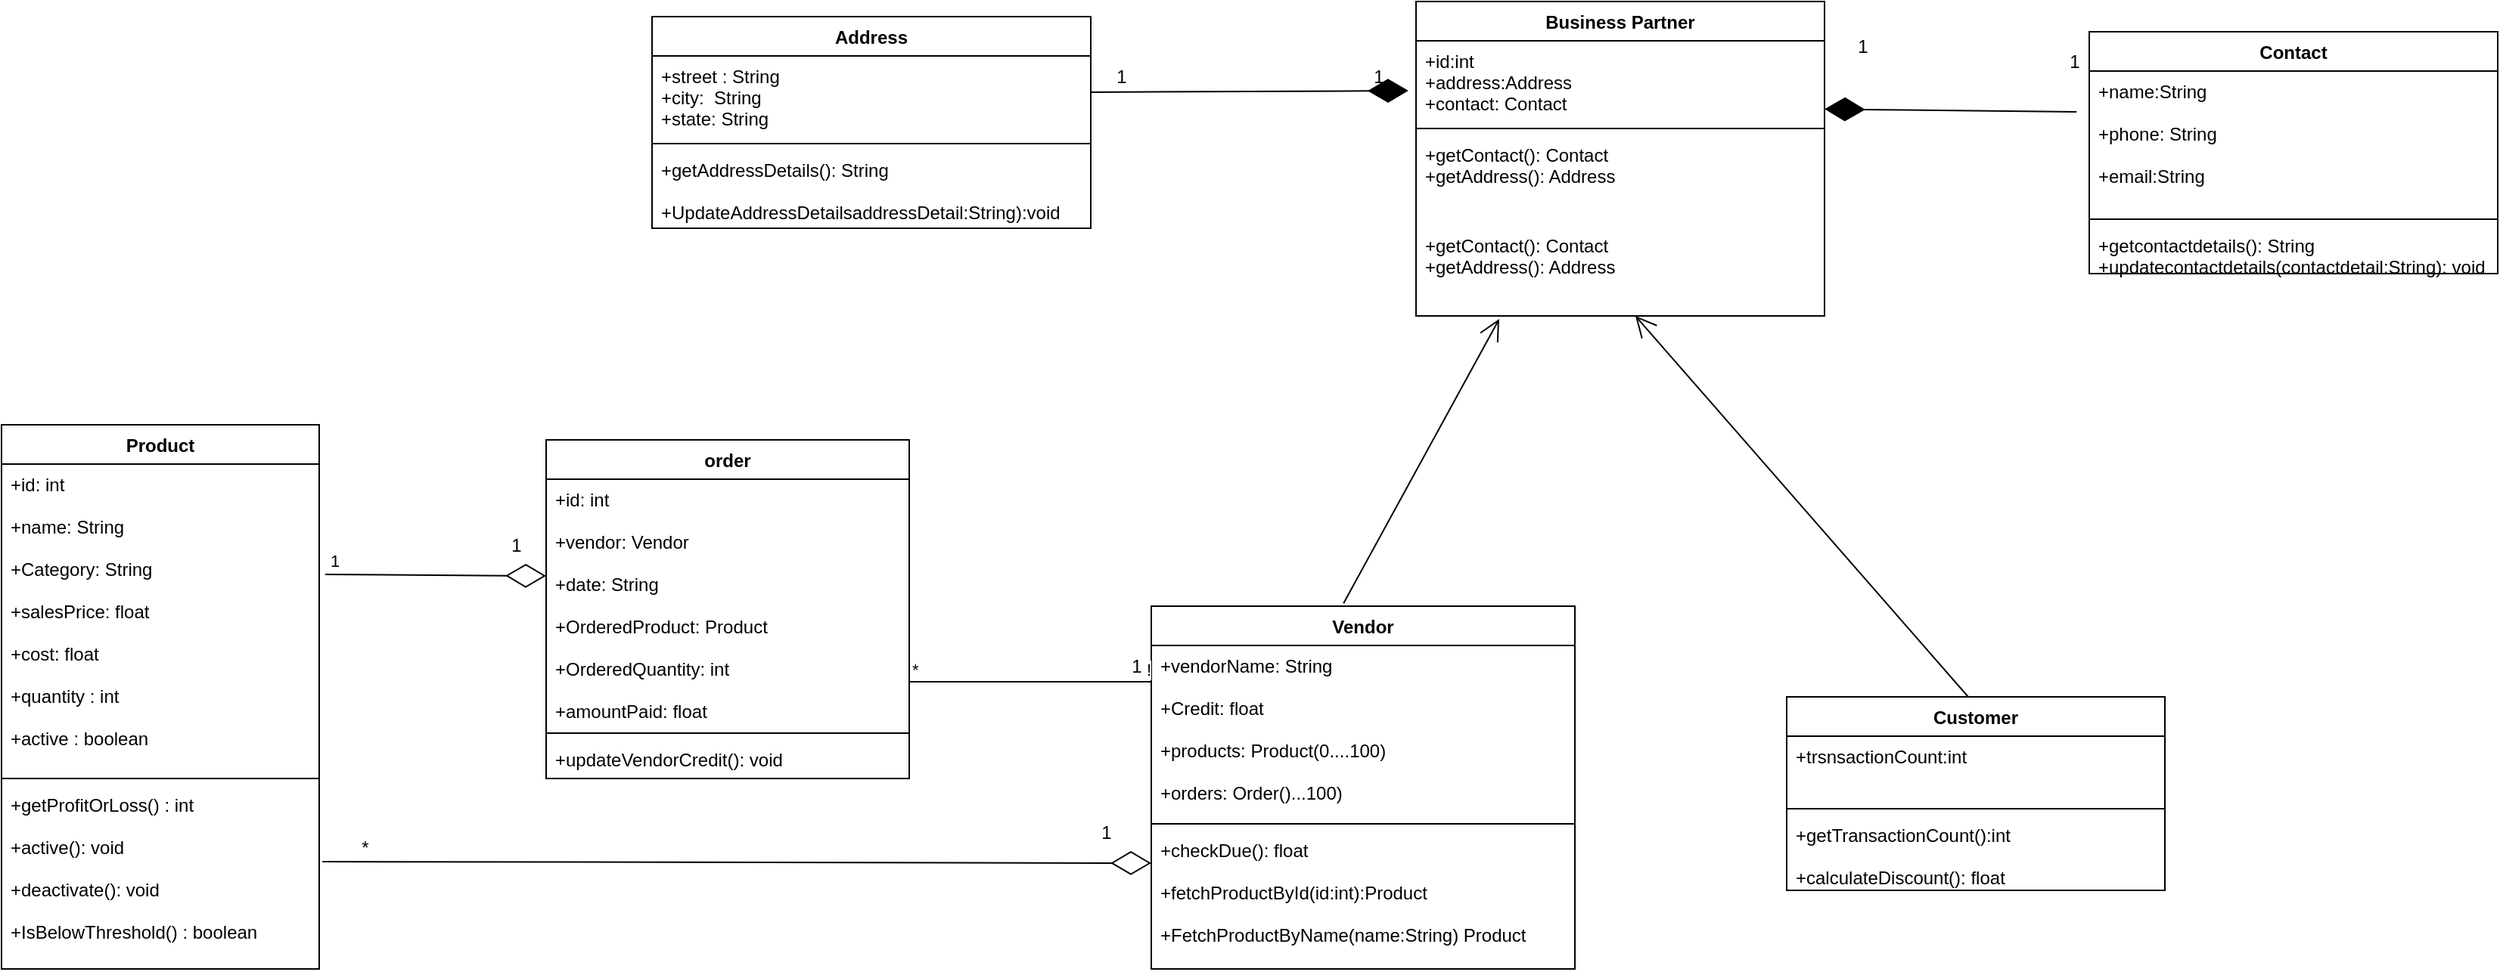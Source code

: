 <mxfile version="15.3.1" type="device"><diagram id="C1CimkmEByWsj08OBKb0" name="Page-1"><mxGraphModel dx="1082" dy="393" grid="1" gridSize="10" guides="1" tooltips="1" connect="1" arrows="1" fold="1" page="1" pageScale="1" pageWidth="850" pageHeight="1100" math="0" shadow="0"><root><mxCell id="0"/><mxCell id="1" parent="0"/><mxCell id="YjAr634pVL162QMHV2Wc-3" value="Address" style="swimlane;fontStyle=1;align=center;verticalAlign=top;childLayout=stackLayout;horizontal=1;startSize=26;horizontalStack=0;resizeParent=1;resizeParentMax=0;resizeLast=0;collapsible=1;marginBottom=0;" vertex="1" parent="1"><mxGeometry x="500" y="80" width="290" height="140" as="geometry"/></mxCell><mxCell id="YjAr634pVL162QMHV2Wc-4" value="+street : String&#10;+city:  String&#10;+state: String" style="text;strokeColor=none;fillColor=none;align=left;verticalAlign=top;spacingLeft=4;spacingRight=4;overflow=hidden;rotatable=0;points=[[0,0.5],[1,0.5]];portConstraint=eastwest;" vertex="1" parent="YjAr634pVL162QMHV2Wc-3"><mxGeometry y="26" width="290" height="54" as="geometry"/></mxCell><mxCell id="YjAr634pVL162QMHV2Wc-5" value="" style="line;strokeWidth=1;fillColor=none;align=left;verticalAlign=middle;spacingTop=-1;spacingLeft=3;spacingRight=3;rotatable=0;labelPosition=right;points=[];portConstraint=eastwest;" vertex="1" parent="YjAr634pVL162QMHV2Wc-3"><mxGeometry y="80" width="290" height="8" as="geometry"/></mxCell><mxCell id="YjAr634pVL162QMHV2Wc-6" value="+getAddressDetails(): String&#10;&#10;+UpdateAddressDetailsaddressDetail:String):void" style="text;strokeColor=none;fillColor=none;align=left;verticalAlign=top;spacingLeft=4;spacingRight=4;overflow=hidden;rotatable=0;points=[[0,0.5],[1,0.5]];portConstraint=eastwest;" vertex="1" parent="YjAr634pVL162QMHV2Wc-3"><mxGeometry y="88" width="290" height="52" as="geometry"/></mxCell><mxCell id="YjAr634pVL162QMHV2Wc-7" value="Business Partner" style="swimlane;fontStyle=1;align=center;verticalAlign=top;childLayout=stackLayout;horizontal=1;startSize=26;horizontalStack=0;resizeParent=1;resizeParentMax=0;resizeLast=0;collapsible=1;marginBottom=0;" vertex="1" parent="1"><mxGeometry x="1005" y="70" width="270" height="208" as="geometry"/></mxCell><mxCell id="YjAr634pVL162QMHV2Wc-8" value="+id:int&#10;+address:Address&#10;+contact: Contact" style="text;strokeColor=none;fillColor=none;align=left;verticalAlign=top;spacingLeft=4;spacingRight=4;overflow=hidden;rotatable=0;points=[[0,0.5],[1,0.5]];portConstraint=eastwest;" vertex="1" parent="YjAr634pVL162QMHV2Wc-7"><mxGeometry y="26" width="270" height="54" as="geometry"/></mxCell><mxCell id="YjAr634pVL162QMHV2Wc-9" value="" style="line;strokeWidth=1;fillColor=none;align=left;verticalAlign=middle;spacingTop=-1;spacingLeft=3;spacingRight=3;rotatable=0;labelPosition=right;points=[];portConstraint=eastwest;" vertex="1" parent="YjAr634pVL162QMHV2Wc-7"><mxGeometry y="80" width="270" height="8" as="geometry"/></mxCell><mxCell id="YjAr634pVL162QMHV2Wc-10" value="+getContact(): Contact&#10;+getAddress(): Address" style="text;strokeColor=none;fillColor=none;align=left;verticalAlign=top;spacingLeft=4;spacingRight=4;overflow=hidden;rotatable=0;points=[[0,0.5],[1,0.5]];portConstraint=eastwest;" vertex="1" parent="YjAr634pVL162QMHV2Wc-7"><mxGeometry y="88" width="270" height="60" as="geometry"/></mxCell><mxCell id="YjAr634pVL162QMHV2Wc-68" value="+getContact(): Contact&#10;+getAddress(): Address" style="text;strokeColor=none;fillColor=none;align=left;verticalAlign=top;spacingLeft=4;spacingRight=4;overflow=hidden;rotatable=0;points=[[0,0.5],[1,0.5]];portConstraint=eastwest;" vertex="1" parent="YjAr634pVL162QMHV2Wc-7"><mxGeometry y="148" width="270" height="60" as="geometry"/></mxCell><mxCell id="YjAr634pVL162QMHV2Wc-20" value="Product" style="swimlane;fontStyle=1;align=center;verticalAlign=top;childLayout=stackLayout;horizontal=1;startSize=26;horizontalStack=0;resizeParent=1;resizeParentMax=0;resizeLast=0;collapsible=1;marginBottom=0;" vertex="1" parent="1"><mxGeometry x="70" y="350" width="210" height="360" as="geometry"><mxRectangle x="70" y="350" width="100" height="26" as="alternateBounds"/></mxGeometry></mxCell><mxCell id="YjAr634pVL162QMHV2Wc-21" value="+id: int&#10;&#10;+name: String&#10;&#10;+Category: String&#10;&#10;+salesPrice: float&#10;&#10;+cost: float&#10;&#10;+quantity : int&#10;&#10;+active : boolean" style="text;strokeColor=none;fillColor=none;align=left;verticalAlign=top;spacingLeft=4;spacingRight=4;overflow=hidden;rotatable=0;points=[[0,0.5],[1,0.5]];portConstraint=eastwest;" vertex="1" parent="YjAr634pVL162QMHV2Wc-20"><mxGeometry y="26" width="210" height="204" as="geometry"/></mxCell><mxCell id="YjAr634pVL162QMHV2Wc-22" value="" style="line;strokeWidth=1;fillColor=none;align=left;verticalAlign=middle;spacingTop=-1;spacingLeft=3;spacingRight=3;rotatable=0;labelPosition=right;points=[];portConstraint=eastwest;" vertex="1" parent="YjAr634pVL162QMHV2Wc-20"><mxGeometry y="230" width="210" height="8" as="geometry"/></mxCell><mxCell id="YjAr634pVL162QMHV2Wc-23" value="+getProfitOrLoss() : int&#10;&#10;+active(): void&#10;&#10;+deactivate(): void&#10;&#10;+IsBelowThreshold() : boolean" style="text;strokeColor=none;fillColor=none;align=left;verticalAlign=top;spacingLeft=4;spacingRight=4;overflow=hidden;rotatable=0;points=[[0,0.5],[1,0.5]];portConstraint=eastwest;" vertex="1" parent="YjAr634pVL162QMHV2Wc-20"><mxGeometry y="238" width="210" height="122" as="geometry"/></mxCell><mxCell id="YjAr634pVL162QMHV2Wc-28" value="order" style="swimlane;fontStyle=1;align=center;verticalAlign=top;childLayout=stackLayout;horizontal=1;startSize=26;horizontalStack=0;resizeParent=1;resizeParentMax=0;resizeLast=0;collapsible=1;marginBottom=0;" vertex="1" parent="1"><mxGeometry x="430" y="360" width="240" height="224" as="geometry"/></mxCell><mxCell id="YjAr634pVL162QMHV2Wc-29" value="+id: int&#10;&#10;+vendor: Vendor&#10;&#10;+date: String&#10;&#10;+OrderedProduct: Product&#10;&#10;+OrderedQuantity: int&#10;&#10;+amountPaid: float" style="text;strokeColor=none;fillColor=none;align=left;verticalAlign=top;spacingLeft=4;spacingRight=4;overflow=hidden;rotatable=0;points=[[0,0.5],[1,0.5]];portConstraint=eastwest;" vertex="1" parent="YjAr634pVL162QMHV2Wc-28"><mxGeometry y="26" width="240" height="164" as="geometry"/></mxCell><mxCell id="YjAr634pVL162QMHV2Wc-30" value="" style="line;strokeWidth=1;fillColor=none;align=left;verticalAlign=middle;spacingTop=-1;spacingLeft=3;spacingRight=3;rotatable=0;labelPosition=right;points=[];portConstraint=eastwest;" vertex="1" parent="YjAr634pVL162QMHV2Wc-28"><mxGeometry y="190" width="240" height="8" as="geometry"/></mxCell><mxCell id="YjAr634pVL162QMHV2Wc-31" value="+updateVendorCredit(): void" style="text;strokeColor=none;fillColor=none;align=left;verticalAlign=top;spacingLeft=4;spacingRight=4;overflow=hidden;rotatable=0;points=[[0,0.5],[1,0.5]];portConstraint=eastwest;" vertex="1" parent="YjAr634pVL162QMHV2Wc-28"><mxGeometry y="198" width="240" height="26" as="geometry"/></mxCell><mxCell id="YjAr634pVL162QMHV2Wc-32" value="Vendor" style="swimlane;fontStyle=1;align=center;verticalAlign=top;childLayout=stackLayout;horizontal=1;startSize=26;horizontalStack=0;resizeParent=1;resizeParentMax=0;resizeLast=0;collapsible=1;marginBottom=0;" vertex="1" parent="1"><mxGeometry x="830" y="470" width="280" height="240" as="geometry"/></mxCell><mxCell id="YjAr634pVL162QMHV2Wc-33" value="+vendorName: String&#10;&#10;+Credit: float&#10;&#10;+products: Product(0....100)&#10;&#10;+orders: Order()...100)" style="text;strokeColor=none;fillColor=none;align=left;verticalAlign=top;spacingLeft=4;spacingRight=4;overflow=hidden;rotatable=0;points=[[0,0.5],[1,0.5]];portConstraint=eastwest;" vertex="1" parent="YjAr634pVL162QMHV2Wc-32"><mxGeometry y="26" width="280" height="114" as="geometry"/></mxCell><mxCell id="YjAr634pVL162QMHV2Wc-34" value="" style="line;strokeWidth=1;fillColor=none;align=left;verticalAlign=middle;spacingTop=-1;spacingLeft=3;spacingRight=3;rotatable=0;labelPosition=right;points=[];portConstraint=eastwest;" vertex="1" parent="YjAr634pVL162QMHV2Wc-32"><mxGeometry y="140" width="280" height="8" as="geometry"/></mxCell><mxCell id="YjAr634pVL162QMHV2Wc-35" value="+checkDue(): float&#10;&#10;+fetchProductById(id:int):Product&#10;&#10;+FetchProductByName(name:String) Product" style="text;strokeColor=none;fillColor=none;align=left;verticalAlign=top;spacingLeft=4;spacingRight=4;overflow=hidden;rotatable=0;points=[[0,0.5],[1,0.5]];portConstraint=eastwest;" vertex="1" parent="YjAr634pVL162QMHV2Wc-32"><mxGeometry y="148" width="280" height="92" as="geometry"/></mxCell><mxCell id="YjAr634pVL162QMHV2Wc-36" value="Customer" style="swimlane;fontStyle=1;align=center;verticalAlign=top;childLayout=stackLayout;horizontal=1;startSize=26;horizontalStack=0;resizeParent=1;resizeParentMax=0;resizeLast=0;collapsible=1;marginBottom=0;" vertex="1" parent="1"><mxGeometry x="1250" y="530" width="250" height="128" as="geometry"/></mxCell><mxCell id="YjAr634pVL162QMHV2Wc-37" value="+trsnsactionCount:int" style="text;strokeColor=none;fillColor=none;align=left;verticalAlign=top;spacingLeft=4;spacingRight=4;overflow=hidden;rotatable=0;points=[[0,0.5],[1,0.5]];portConstraint=eastwest;" vertex="1" parent="YjAr634pVL162QMHV2Wc-36"><mxGeometry y="26" width="250" height="44" as="geometry"/></mxCell><mxCell id="YjAr634pVL162QMHV2Wc-38" value="" style="line;strokeWidth=1;fillColor=none;align=left;verticalAlign=middle;spacingTop=-1;spacingLeft=3;spacingRight=3;rotatable=0;labelPosition=right;points=[];portConstraint=eastwest;" vertex="1" parent="YjAr634pVL162QMHV2Wc-36"><mxGeometry y="70" width="250" height="8" as="geometry"/></mxCell><mxCell id="YjAr634pVL162QMHV2Wc-39" value="+getTransactionCount():int&#10;&#10;+calculateDiscount(): float" style="text;strokeColor=none;fillColor=none;align=left;verticalAlign=top;spacingLeft=4;spacingRight=4;overflow=hidden;rotatable=0;points=[[0,0.5],[1,0.5]];portConstraint=eastwest;" vertex="1" parent="YjAr634pVL162QMHV2Wc-36"><mxGeometry y="78" width="250" height="50" as="geometry"/></mxCell><mxCell id="YjAr634pVL162QMHV2Wc-41" value="" style="endArrow=open;endFill=1;endSize=12;html=1;exitX=0.454;exitY=-0.008;exitDx=0;exitDy=0;exitPerimeter=0;" edge="1" parent="1" source="YjAr634pVL162QMHV2Wc-32"><mxGeometry width="160" relative="1" as="geometry"><mxPoint x="950" y="480" as="sourcePoint"/><mxPoint x="1060" y="280" as="targetPoint"/></mxGeometry></mxCell><mxCell id="YjAr634pVL162QMHV2Wc-42" value="" style="endArrow=open;endFill=1;endSize=12;html=1;" edge="1" parent="1"><mxGeometry width="160" relative="1" as="geometry"><mxPoint x="1370" y="530" as="sourcePoint"/><mxPoint x="1150" y="278" as="targetPoint"/></mxGeometry></mxCell><mxCell id="YjAr634pVL162QMHV2Wc-48" value="" style="endArrow=none;html=1;edgeStyle=orthogonalEdgeStyle;" edge="1" parent="1"><mxGeometry relative="1" as="geometry"><mxPoint x="670" y="520" as="sourcePoint"/><mxPoint x="830" y="520" as="targetPoint"/></mxGeometry></mxCell><mxCell id="YjAr634pVL162QMHV2Wc-49" value="*" style="edgeLabel;resizable=0;html=1;align=left;verticalAlign=bottom;" connectable="0" vertex="1" parent="YjAr634pVL162QMHV2Wc-48"><mxGeometry x="-1" relative="1" as="geometry"/></mxCell><mxCell id="YjAr634pVL162QMHV2Wc-50" value="!" style="edgeLabel;resizable=0;html=1;align=right;verticalAlign=bottom;" connectable="0" vertex="1" parent="YjAr634pVL162QMHV2Wc-48"><mxGeometry x="1" relative="1" as="geometry"/></mxCell><mxCell id="YjAr634pVL162QMHV2Wc-51" value="1" style="text;html=1;align=center;verticalAlign=middle;resizable=0;points=[];autosize=1;strokeColor=none;fillColor=none;" vertex="1" parent="1"><mxGeometry x="810" y="500" width="20" height="20" as="geometry"/></mxCell><mxCell id="YjAr634pVL162QMHV2Wc-65" value="" style="endArrow=diamondThin;endFill=1;endSize=24;html=1;exitX=1;exitY=0.752;exitDx=0;exitDy=0;exitPerimeter=0;" edge="1" parent="1"><mxGeometry width="160" relative="1" as="geometry"><mxPoint x="790" y="130" as="sourcePoint"/><mxPoint x="1000" y="129" as="targetPoint"/></mxGeometry></mxCell><mxCell id="YjAr634pVL162QMHV2Wc-69" value="" style="endArrow=diamondThin;endFill=0;endSize=24;html=1;exitX=1.01;exitY=0.418;exitDx=0;exitDy=0;exitPerimeter=0;" edge="1" parent="1" source="YjAr634pVL162QMHV2Wc-23"><mxGeometry width="160" relative="1" as="geometry"><mxPoint x="290" y="640" as="sourcePoint"/><mxPoint x="830.0" y="640" as="targetPoint"/></mxGeometry></mxCell><mxCell id="YjAr634pVL162QMHV2Wc-73" value="" style="endArrow=diamondThin;endFill=0;endSize=24;html=1;exitX=1.019;exitY=0.358;exitDx=0;exitDy=0;exitPerimeter=0;" edge="1" parent="1" source="YjAr634pVL162QMHV2Wc-21"><mxGeometry width="160" relative="1" as="geometry"><mxPoint x="320" y="450" as="sourcePoint"/><mxPoint x="430.0" y="450" as="targetPoint"/><Array as="points"/></mxGeometry></mxCell><mxCell id="YjAr634pVL162QMHV2Wc-75" value="1" style="edgeLabel;html=1;align=center;verticalAlign=middle;resizable=0;points=[];" vertex="1" connectable="0" parent="YjAr634pVL162QMHV2Wc-73"><mxGeometry x="-0.781" y="2" relative="1" as="geometry"><mxPoint x="-10" y="-7" as="offset"/></mxGeometry></mxCell><mxCell id="YjAr634pVL162QMHV2Wc-76" value="1" style="text;html=1;align=center;verticalAlign=middle;resizable=0;points=[];autosize=1;strokeColor=none;fillColor=none;" vertex="1" parent="1"><mxGeometry x="400" y="420" width="20" height="20" as="geometry"/></mxCell><mxCell id="YjAr634pVL162QMHV2Wc-77" value="*" style="text;html=1;align=center;verticalAlign=middle;resizable=0;points=[];autosize=1;strokeColor=none;fillColor=none;" vertex="1" parent="1"><mxGeometry x="300" y="620" width="20" height="20" as="geometry"/></mxCell><mxCell id="YjAr634pVL162QMHV2Wc-78" value="1" style="text;html=1;align=center;verticalAlign=middle;resizable=0;points=[];autosize=1;strokeColor=none;fillColor=none;" vertex="1" parent="1"><mxGeometry x="790" y="610" width="20" height="20" as="geometry"/></mxCell><mxCell id="YjAr634pVL162QMHV2Wc-79" value="1" style="text;html=1;align=center;verticalAlign=middle;resizable=0;points=[];autosize=1;strokeColor=none;fillColor=none;" vertex="1" parent="1"><mxGeometry x="800" y="110" width="20" height="20" as="geometry"/></mxCell><mxCell id="YjAr634pVL162QMHV2Wc-80" value="1" style="text;html=1;align=center;verticalAlign=middle;resizable=0;points=[];autosize=1;strokeColor=none;fillColor=none;" vertex="1" parent="1"><mxGeometry x="970" y="110" width="20" height="20" as="geometry"/></mxCell><mxCell id="YjAr634pVL162QMHV2Wc-89" value="1" style="text;html=1;align=center;verticalAlign=middle;resizable=0;points=[];autosize=1;strokeColor=none;fillColor=none;" vertex="1" parent="1"><mxGeometry x="1290" y="90" width="20" height="20" as="geometry"/></mxCell><mxCell id="YjAr634pVL162QMHV2Wc-90" value="1" style="text;html=1;align=center;verticalAlign=middle;resizable=0;points=[];autosize=1;strokeColor=none;fillColor=none;" vertex="1" parent="1"><mxGeometry x="1430" y="100" width="20" height="20" as="geometry"/></mxCell><mxCell id="YjAr634pVL162QMHV2Wc-95" value="Contact" style="swimlane;fontStyle=1;align=center;verticalAlign=top;childLayout=stackLayout;horizontal=1;startSize=26;horizontalStack=0;resizeParent=1;resizeParentMax=0;resizeLast=0;collapsible=1;marginBottom=0;" vertex="1" parent="1"><mxGeometry x="1450" y="90" width="270" height="160" as="geometry"/></mxCell><mxCell id="YjAr634pVL162QMHV2Wc-96" value="+name:String&#10;&#10;+phone: String&#10;&#10;+email:String" style="text;strokeColor=none;fillColor=none;align=left;verticalAlign=top;spacingLeft=4;spacingRight=4;overflow=hidden;rotatable=0;points=[[0,0.5],[1,0.5]];portConstraint=eastwest;" vertex="1" parent="YjAr634pVL162QMHV2Wc-95"><mxGeometry y="26" width="270" height="94" as="geometry"/></mxCell><mxCell id="YjAr634pVL162QMHV2Wc-97" value="" style="line;strokeWidth=1;fillColor=none;align=left;verticalAlign=middle;spacingTop=-1;spacingLeft=3;spacingRight=3;rotatable=0;labelPosition=right;points=[];portConstraint=eastwest;" vertex="1" parent="YjAr634pVL162QMHV2Wc-95"><mxGeometry y="120" width="270" height="8" as="geometry"/></mxCell><mxCell id="YjAr634pVL162QMHV2Wc-98" value="+getcontactdetails(): String&#10;+updatecontactdetails(contactdetail:String): void" style="text;strokeColor=none;fillColor=none;align=left;verticalAlign=top;spacingLeft=4;spacingRight=4;overflow=hidden;rotatable=0;points=[[0,0.5],[1,0.5]];portConstraint=eastwest;" vertex="1" parent="YjAr634pVL162QMHV2Wc-95"><mxGeometry y="128" width="270" height="32" as="geometry"/></mxCell><mxCell id="YjAr634pVL162QMHV2Wc-99" value="" style="endArrow=diamondThin;endFill=1;endSize=24;html=1;entryX=1.005;entryY=0.755;entryDx=0;entryDy=0;entryPerimeter=0;exitX=-0.031;exitY=0.287;exitDx=0;exitDy=0;exitPerimeter=0;" edge="1" parent="1" source="YjAr634pVL162QMHV2Wc-96"><mxGeometry width="160" relative="1" as="geometry"><mxPoint x="1404.2" y="140" as="sourcePoint"/><mxPoint x="1275.0" y="141.176" as="targetPoint"/></mxGeometry></mxCell></root></mxGraphModel></diagram></mxfile>